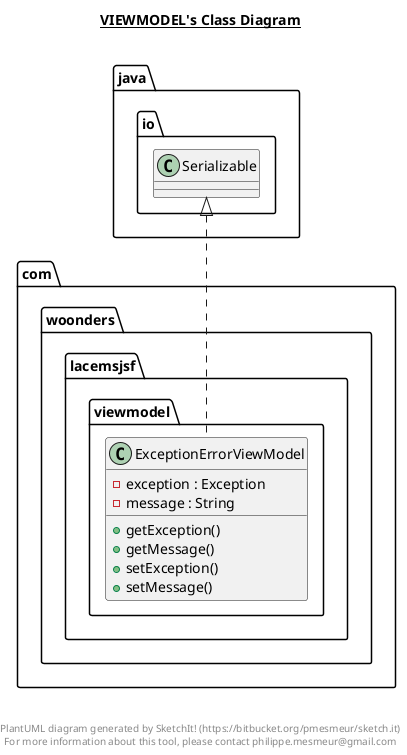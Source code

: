 @startuml

title __VIEWMODEL's Class Diagram__\n

  namespace com.woonders.lacemsjsf.viewmodel {
    class com.woonders.lacemsjsf.viewmodel.ExceptionErrorViewModel {
        - exception : Exception
        - message : String
        + getException()
        + getMessage()
        + setException()
        + setMessage()
    }
  }
  

  com.woonders.lacemsjsf.viewmodel.ExceptionErrorViewModel .up.|> java.io.Serializable


right footer


PlantUML diagram generated by SketchIt! (https://bitbucket.org/pmesmeur/sketch.it)
For more information about this tool, please contact philippe.mesmeur@gmail.com
endfooter

@enduml

